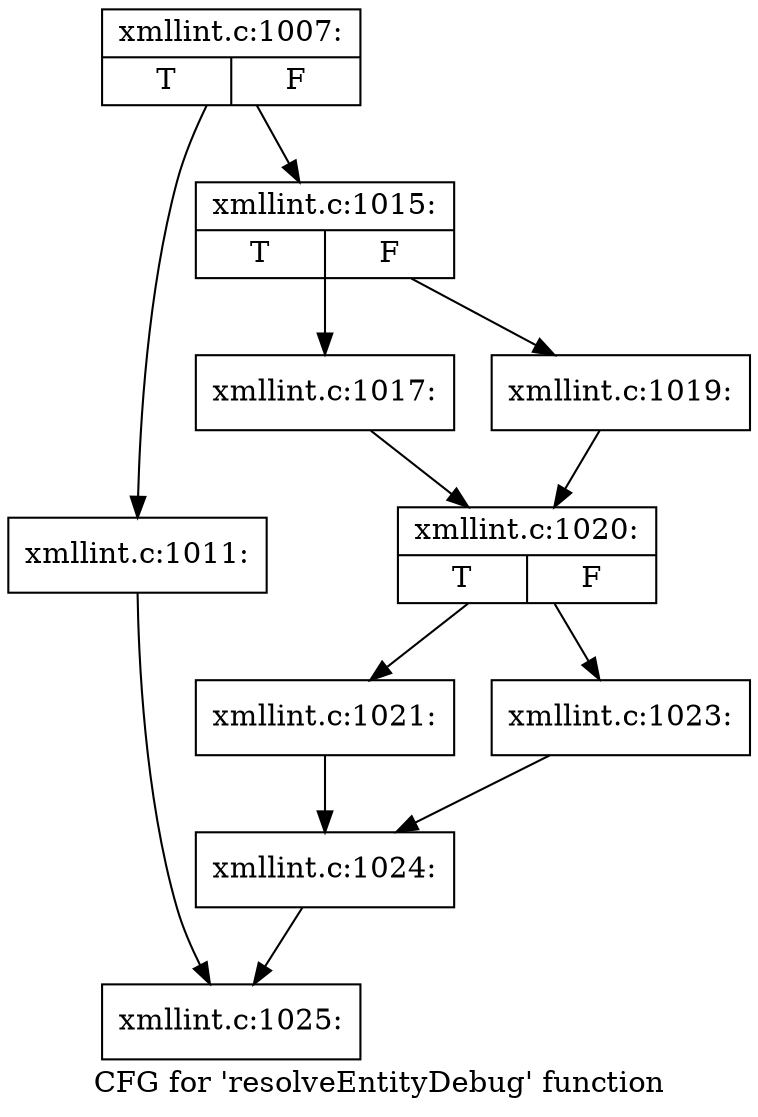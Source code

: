 digraph "CFG for 'resolveEntityDebug' function" {
	label="CFG for 'resolveEntityDebug' function";

	Node0x49ba9a0 [shape=record,label="{xmllint.c:1007:|{<s0>T|<s1>F}}"];
	Node0x49ba9a0 -> Node0x49bc350;
	Node0x49ba9a0 -> Node0x49bc3a0;
	Node0x49bc350 [shape=record,label="{xmllint.c:1011:}"];
	Node0x49bc350 -> Node0x49bb820;
	Node0x49bc3a0 [shape=record,label="{xmllint.c:1015:|{<s0>T|<s1>F}}"];
	Node0x49bc3a0 -> Node0x49bcad0;
	Node0x49bc3a0 -> Node0x49bcb70;
	Node0x49bcad0 [shape=record,label="{xmllint.c:1017:}"];
	Node0x49bcad0 -> Node0x49bcb20;
	Node0x49bcb70 [shape=record,label="{xmllint.c:1019:}"];
	Node0x49bcb70 -> Node0x49bcb20;
	Node0x49bcb20 [shape=record,label="{xmllint.c:1020:|{<s0>T|<s1>F}}"];
	Node0x49bcb20 -> Node0x49bd630;
	Node0x49bcb20 -> Node0x49bd6d0;
	Node0x49bd630 [shape=record,label="{xmllint.c:1021:}"];
	Node0x49bd630 -> Node0x49bd680;
	Node0x49bd6d0 [shape=record,label="{xmllint.c:1023:}"];
	Node0x49bd6d0 -> Node0x49bd680;
	Node0x49bd680 [shape=record,label="{xmllint.c:1024:}"];
	Node0x49bd680 -> Node0x49bb820;
	Node0x49bb820 [shape=record,label="{xmllint.c:1025:}"];
}
